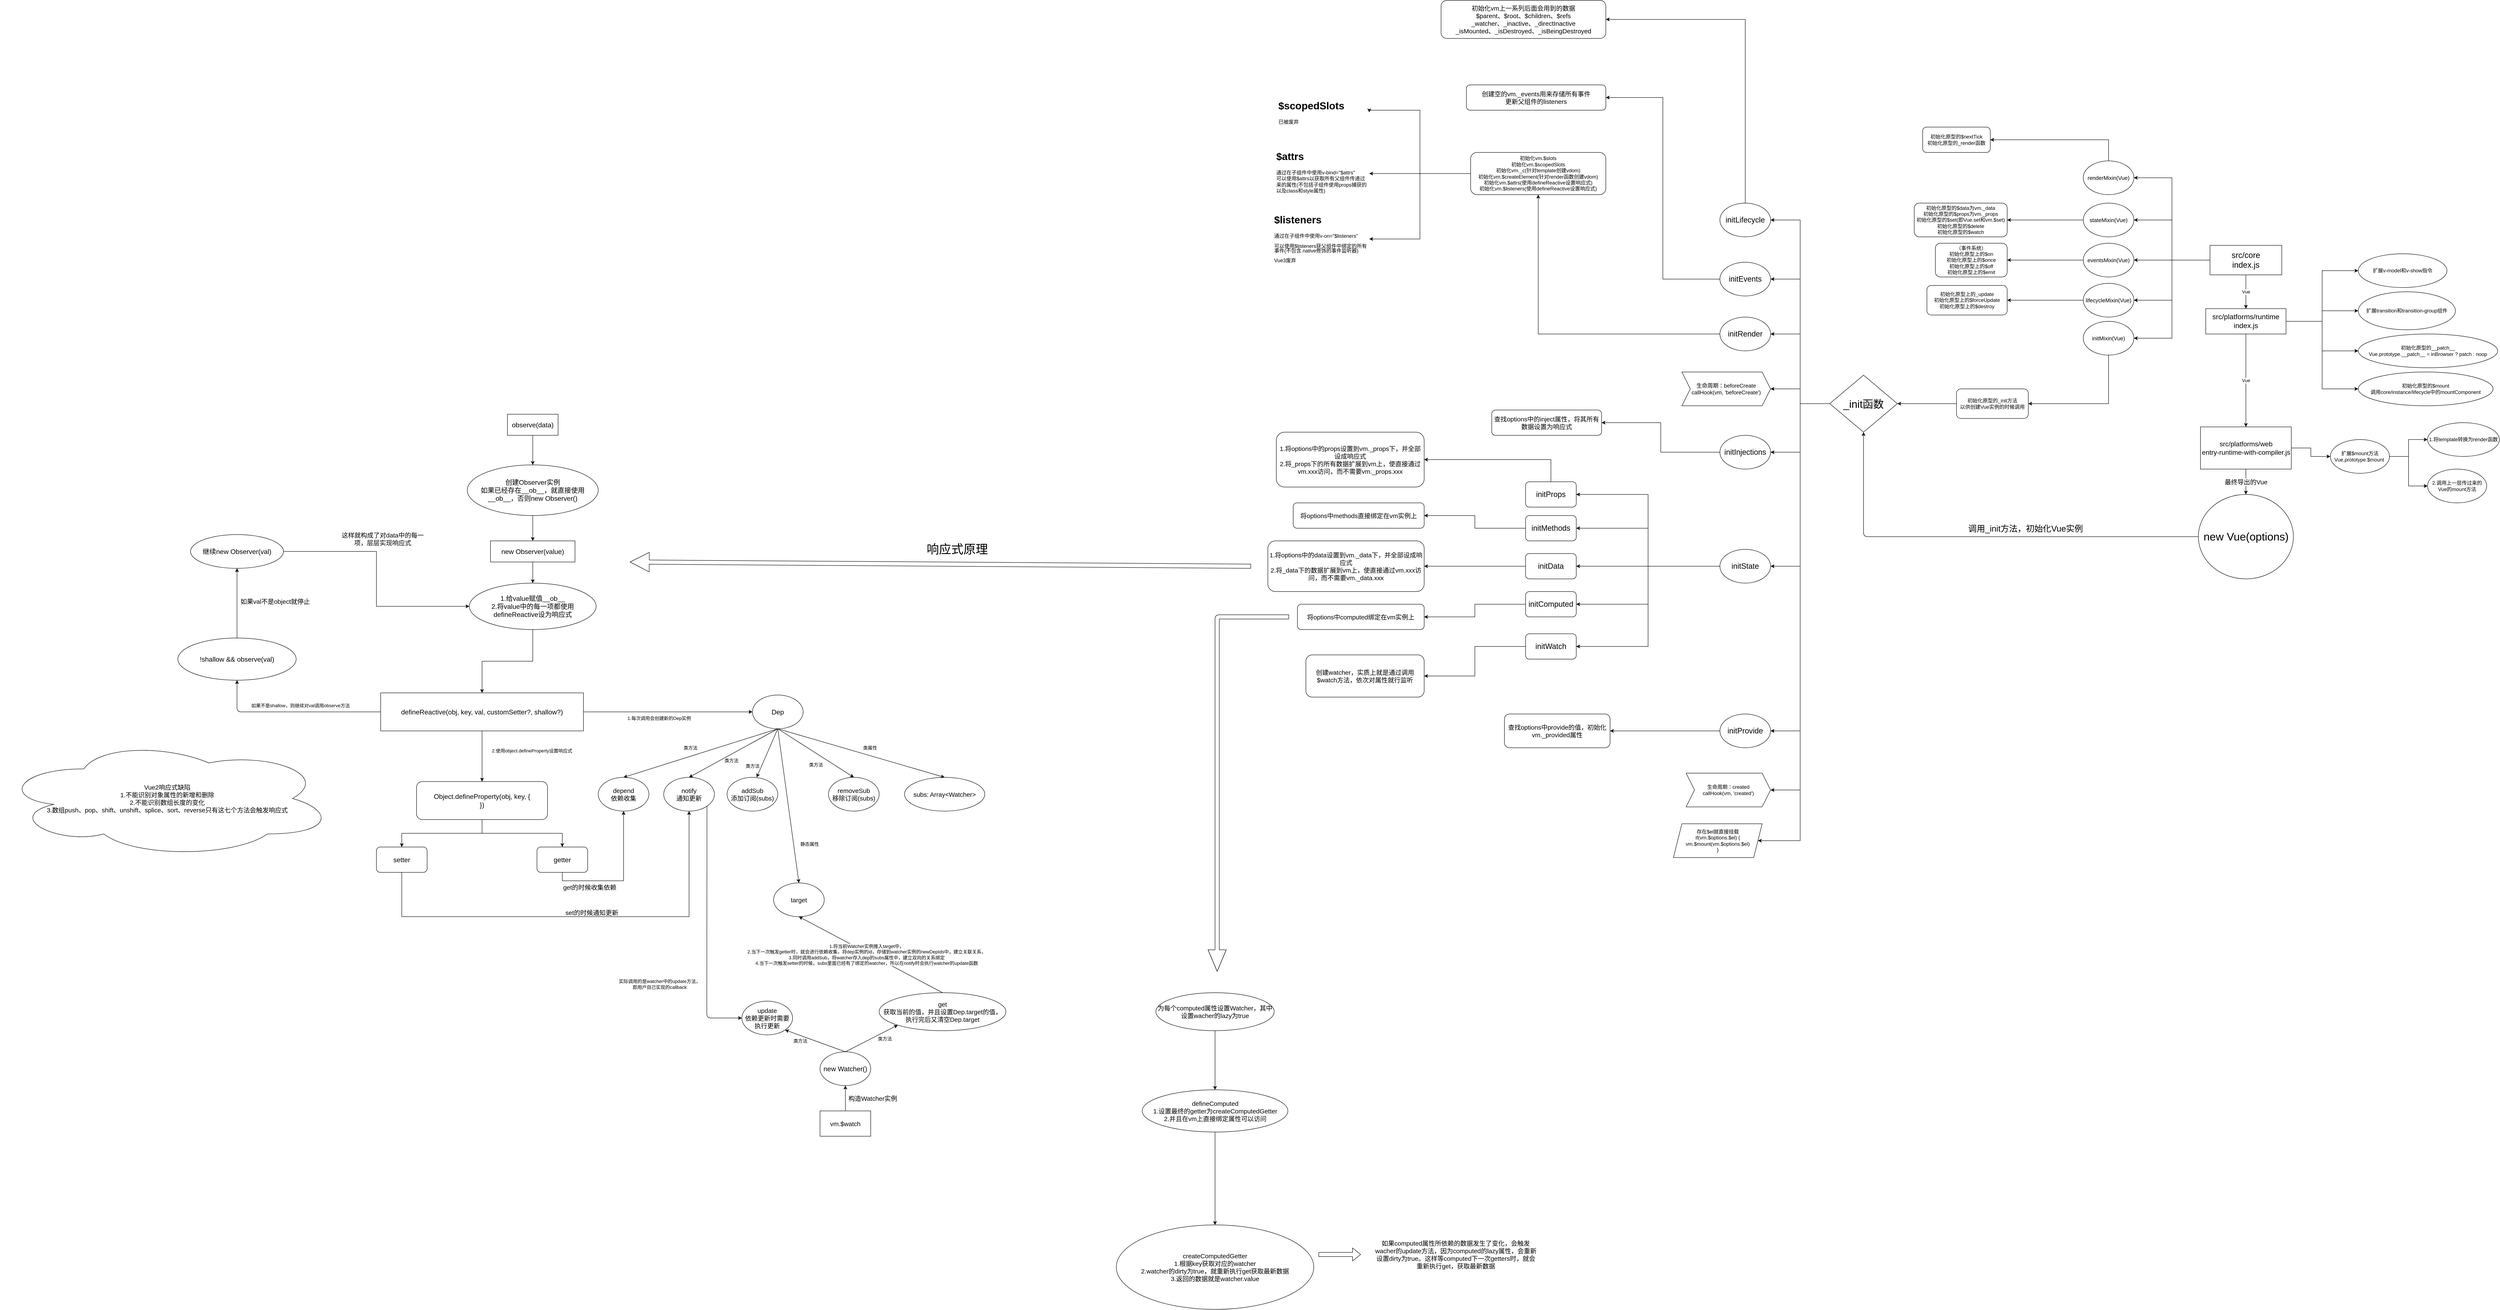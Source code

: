 <mxfile version="14.9.4" type="device"><diagram id="5On-aa5ZjiNjtUf3kuR3" name="Page-1"><mxGraphModel dx="10693" dy="3910" grid="1" gridSize="10" guides="1" tooltips="1" connect="1" arrows="1" fold="1" page="0" pageScale="1" pageWidth="827" pageHeight="1169" math="0" shadow="0"><root><mxCell id="0"/><mxCell id="1" parent="0"/><mxCell id="AmMKCMMYoLfGDfQnoMWv-1" value="&lt;font style=&quot;font-size: 26px&quot;&gt;new Vue(options)&lt;/font&gt;" style="ellipse;whiteSpace=wrap;html=1;" parent="1" vertex="1"><mxGeometry x="152.5" y="670" width="225" height="200" as="geometry"/></mxCell><mxCell id="AmMKCMMYoLfGDfQnoMWv-10" style="edgeStyle=orthogonalEdgeStyle;rounded=0;orthogonalLoop=1;jettySize=auto;html=1;exitX=1;exitY=0.5;exitDx=0;exitDy=0;entryX=0;entryY=0.5;entryDx=0;entryDy=0;" parent="1" source="AmMKCMMYoLfGDfQnoMWv-3" target="AmMKCMMYoLfGDfQnoMWv-15" edge="1"><mxGeometry relative="1" as="geometry"><mxPoint x="475" y="580" as="targetPoint"/></mxGeometry></mxCell><mxCell id="AmMKCMMYoLfGDfQnoMWv-3" value="src/platforms/web&lt;br style=&quot;font-size: 16px;&quot;&gt;entry-runtime-with-compiler.js" style="rounded=0;whiteSpace=wrap;html=1;fontSize=16;" parent="1" vertex="1"><mxGeometry x="157.5" y="510" width="215" height="100" as="geometry"/></mxCell><mxCell id="AmMKCMMYoLfGDfQnoMWv-29" style="edgeStyle=orthogonalEdgeStyle;rounded=0;orthogonalLoop=1;jettySize=auto;html=1;exitX=1;exitY=0.5;exitDx=0;exitDy=0;entryX=0;entryY=0.5;entryDx=0;entryDy=0;" parent="1" source="AmMKCMMYoLfGDfQnoMWv-4" target="AmMKCMMYoLfGDfQnoMWv-20" edge="1"><mxGeometry relative="1" as="geometry"/></mxCell><mxCell id="AmMKCMMYoLfGDfQnoMWv-30" style="edgeStyle=orthogonalEdgeStyle;rounded=0;orthogonalLoop=1;jettySize=auto;html=1;exitX=1;exitY=0.5;exitDx=0;exitDy=0;entryX=0;entryY=0.5;entryDx=0;entryDy=0;" parent="1" source="AmMKCMMYoLfGDfQnoMWv-4" target="AmMKCMMYoLfGDfQnoMWv-21" edge="1"><mxGeometry relative="1" as="geometry"/></mxCell><mxCell id="AmMKCMMYoLfGDfQnoMWv-34" style="edgeStyle=orthogonalEdgeStyle;rounded=0;orthogonalLoop=1;jettySize=auto;html=1;exitX=1;exitY=0.5;exitDx=0;exitDy=0;entryX=0;entryY=0.5;entryDx=0;entryDy=0;" parent="1" source="AmMKCMMYoLfGDfQnoMWv-4" target="AmMKCMMYoLfGDfQnoMWv-33" edge="1"><mxGeometry relative="1" as="geometry"/></mxCell><mxCell id="AmMKCMMYoLfGDfQnoMWv-35" style="edgeStyle=orthogonalEdgeStyle;rounded=0;orthogonalLoop=1;jettySize=auto;html=1;exitX=1;exitY=0.5;exitDx=0;exitDy=0;entryX=0;entryY=0.5;entryDx=0;entryDy=0;" parent="1" source="AmMKCMMYoLfGDfQnoMWv-4" target="AmMKCMMYoLfGDfQnoMWv-31" edge="1"><mxGeometry relative="1" as="geometry"/></mxCell><mxCell id="AmMKCMMYoLfGDfQnoMWv-4" value="src/platforms/runtime&lt;br style=&quot;font-size: 17px;&quot;&gt;index.js" style="rounded=0;whiteSpace=wrap;html=1;fontSize=17;" parent="1" vertex="1"><mxGeometry x="170" y="230" width="190" height="60" as="geometry"/></mxCell><mxCell id="AmMKCMMYoLfGDfQnoMWv-41" style="edgeStyle=orthogonalEdgeStyle;rounded=0;orthogonalLoop=1;jettySize=auto;html=1;exitX=0;exitY=0.5;exitDx=0;exitDy=0;entryX=1;entryY=0.5;entryDx=0;entryDy=0;" parent="1" source="AmMKCMMYoLfGDfQnoMWv-5" target="AmMKCMMYoLfGDfQnoMWv-36" edge="1"><mxGeometry relative="1" as="geometry"/></mxCell><mxCell id="AmMKCMMYoLfGDfQnoMWv-42" style="edgeStyle=orthogonalEdgeStyle;rounded=0;orthogonalLoop=1;jettySize=auto;html=1;exitX=0;exitY=0.5;exitDx=0;exitDy=0;entryX=1;entryY=0.5;entryDx=0;entryDy=0;" parent="1" source="AmMKCMMYoLfGDfQnoMWv-5" target="AmMKCMMYoLfGDfQnoMWv-37" edge="1"><mxGeometry relative="1" as="geometry"/></mxCell><mxCell id="AmMKCMMYoLfGDfQnoMWv-43" style="edgeStyle=orthogonalEdgeStyle;rounded=0;orthogonalLoop=1;jettySize=auto;html=1;exitX=0;exitY=0.5;exitDx=0;exitDy=0;entryX=1;entryY=0.5;entryDx=0;entryDy=0;" parent="1" source="AmMKCMMYoLfGDfQnoMWv-5" target="AmMKCMMYoLfGDfQnoMWv-38" edge="1"><mxGeometry relative="1" as="geometry"/></mxCell><mxCell id="AmMKCMMYoLfGDfQnoMWv-44" style="edgeStyle=orthogonalEdgeStyle;rounded=0;orthogonalLoop=1;jettySize=auto;html=1;exitX=0;exitY=0.5;exitDx=0;exitDy=0;entryX=1;entryY=0.5;entryDx=0;entryDy=0;" parent="1" source="AmMKCMMYoLfGDfQnoMWv-5" target="AmMKCMMYoLfGDfQnoMWv-39" edge="1"><mxGeometry relative="1" as="geometry"/></mxCell><mxCell id="AmMKCMMYoLfGDfQnoMWv-45" style="edgeStyle=orthogonalEdgeStyle;rounded=0;orthogonalLoop=1;jettySize=auto;html=1;exitX=0;exitY=0.5;exitDx=0;exitDy=0;entryX=1;entryY=0.5;entryDx=0;entryDy=0;" parent="1" source="AmMKCMMYoLfGDfQnoMWv-5" target="AmMKCMMYoLfGDfQnoMWv-40" edge="1"><mxGeometry relative="1" as="geometry"/></mxCell><mxCell id="AmMKCMMYoLfGDfQnoMWv-5" value="src/core&lt;br style=&quot;font-size: 19px;&quot;&gt;index.js" style="rounded=0;whiteSpace=wrap;html=1;fontSize=19;" parent="1" vertex="1"><mxGeometry x="180" y="80" width="170" height="70" as="geometry"/></mxCell><mxCell id="AmMKCMMYoLfGDfQnoMWv-17" style="edgeStyle=orthogonalEdgeStyle;rounded=0;orthogonalLoop=1;jettySize=auto;html=1;exitX=1;exitY=0.5;exitDx=0;exitDy=0;" parent="1" source="AmMKCMMYoLfGDfQnoMWv-15" target="AmMKCMMYoLfGDfQnoMWv-16" edge="1"><mxGeometry relative="1" as="geometry"/></mxCell><mxCell id="AmMKCMMYoLfGDfQnoMWv-19" style="edgeStyle=orthogonalEdgeStyle;rounded=0;orthogonalLoop=1;jettySize=auto;html=1;exitX=1;exitY=0.5;exitDx=0;exitDy=0;entryX=0;entryY=0.5;entryDx=0;entryDy=0;" parent="1" source="AmMKCMMYoLfGDfQnoMWv-15" target="AmMKCMMYoLfGDfQnoMWv-18" edge="1"><mxGeometry relative="1" as="geometry"/></mxCell><mxCell id="AmMKCMMYoLfGDfQnoMWv-15" value="&lt;span&gt;扩展$mount方法&lt;br&gt;Vue.prototype.$mount&amp;nbsp;&lt;br&gt;&lt;/span&gt;" style="ellipse;whiteSpace=wrap;html=1;" parent="1" vertex="1"><mxGeometry x="465" y="540" width="140" height="80" as="geometry"/></mxCell><mxCell id="AmMKCMMYoLfGDfQnoMWv-16" value="1.将template转换为render函数" style="ellipse;whiteSpace=wrap;html=1;" parent="1" vertex="1"><mxGeometry x="695" y="500" width="170" height="80" as="geometry"/></mxCell><mxCell id="AmMKCMMYoLfGDfQnoMWv-18" value="2.调用上一层传过来的Vue的mount方法" style="ellipse;whiteSpace=wrap;html=1;" parent="1" vertex="1"><mxGeometry x="695" y="610" width="140" height="80" as="geometry"/></mxCell><mxCell id="AmMKCMMYoLfGDfQnoMWv-20" value="初始化原型的__patch__&lt;br&gt;Vue.prototype.__patch__ = inBrowser ? patch : noop" style="ellipse;whiteSpace=wrap;html=1;" parent="1" vertex="1"><mxGeometry x="531" y="290" width="330" height="80" as="geometry"/></mxCell><mxCell id="AmMKCMMYoLfGDfQnoMWv-21" value="初始化原型的$mount&lt;br&gt;调用core/instance/lifecycle中的mountComponent" style="ellipse;whiteSpace=wrap;html=1;" parent="1" vertex="1"><mxGeometry x="531" y="380" width="319" height="80" as="geometry"/></mxCell><mxCell id="AmMKCMMYoLfGDfQnoMWv-22" value="" style="endArrow=classic;html=1;exitX=0.5;exitY=1;exitDx=0;exitDy=0;" parent="1" source="AmMKCMMYoLfGDfQnoMWv-5" target="AmMKCMMYoLfGDfQnoMWv-4" edge="1"><mxGeometry relative="1" as="geometry"><mxPoint x="380" y="170" as="sourcePoint"/><mxPoint x="530" y="480" as="targetPoint"/></mxGeometry></mxCell><mxCell id="AmMKCMMYoLfGDfQnoMWv-23" value="Vue" style="edgeLabel;resizable=0;html=1;align=center;verticalAlign=middle;" parent="AmMKCMMYoLfGDfQnoMWv-22" connectable="0" vertex="1"><mxGeometry relative="1" as="geometry"/></mxCell><mxCell id="AmMKCMMYoLfGDfQnoMWv-25" value="" style="endArrow=classic;html=1;exitX=0.5;exitY=1;exitDx=0;exitDy=0;entryX=0.5;entryY=0;entryDx=0;entryDy=0;" parent="1" source="AmMKCMMYoLfGDfQnoMWv-4" target="AmMKCMMYoLfGDfQnoMWv-3" edge="1"><mxGeometry relative="1" as="geometry"><mxPoint x="430" y="480" as="sourcePoint"/><mxPoint x="530" y="480" as="targetPoint"/></mxGeometry></mxCell><mxCell id="AmMKCMMYoLfGDfQnoMWv-26" value="Vue" style="edgeLabel;resizable=0;html=1;align=center;verticalAlign=middle;" parent="AmMKCMMYoLfGDfQnoMWv-25" connectable="0" vertex="1"><mxGeometry relative="1" as="geometry"/></mxCell><mxCell id="AmMKCMMYoLfGDfQnoMWv-27" value="" style="endArrow=classic;html=1;exitX=0.5;exitY=1;exitDx=0;exitDy=0;entryX=0.5;entryY=0;entryDx=0;entryDy=0;" parent="1" source="AmMKCMMYoLfGDfQnoMWv-3" target="AmMKCMMYoLfGDfQnoMWv-1" edge="1"><mxGeometry relative="1" as="geometry"><mxPoint x="430" y="480" as="sourcePoint"/><mxPoint x="530" y="480" as="targetPoint"/></mxGeometry></mxCell><mxCell id="AmMKCMMYoLfGDfQnoMWv-28" value="最终导出的Vue" style="edgeLabel;resizable=0;html=1;align=center;verticalAlign=middle;fontSize=15;" parent="AmMKCMMYoLfGDfQnoMWv-27" connectable="0" vertex="1"><mxGeometry relative="1" as="geometry"/></mxCell><mxCell id="AmMKCMMYoLfGDfQnoMWv-31" value="扩展transition和transition-group组件" style="ellipse;whiteSpace=wrap;html=1;" parent="1" vertex="1"><mxGeometry x="531" y="190" width="230" height="90" as="geometry"/></mxCell><mxCell id="AmMKCMMYoLfGDfQnoMWv-33" value="扩展v-model和v-show指令" style="ellipse;whiteSpace=wrap;html=1;" parent="1" vertex="1"><mxGeometry x="531" y="100" width="210" height="80" as="geometry"/></mxCell><mxCell id="AmMKCMMYoLfGDfQnoMWv-89" style="edgeStyle=orthogonalEdgeStyle;rounded=0;orthogonalLoop=1;jettySize=auto;html=1;exitX=0.5;exitY=0;exitDx=0;exitDy=0;entryX=1;entryY=0.5;entryDx=0;entryDy=0;" parent="1" source="AmMKCMMYoLfGDfQnoMWv-36" target="AmMKCMMYoLfGDfQnoMWv-88" edge="1"><mxGeometry relative="1" as="geometry"/></mxCell><mxCell id="AmMKCMMYoLfGDfQnoMWv-36" value="renderMixin(Vue)" style="ellipse;whiteSpace=wrap;html=1;fontSize=13;" parent="1" vertex="1"><mxGeometry x="-120" y="-120" width="120" height="80" as="geometry"/></mxCell><mxCell id="AmMKCMMYoLfGDfQnoMWv-91" style="edgeStyle=orthogonalEdgeStyle;rounded=0;orthogonalLoop=1;jettySize=auto;html=1;exitX=0;exitY=0.5;exitDx=0;exitDy=0;entryX=1;entryY=0.5;entryDx=0;entryDy=0;" parent="1" source="AmMKCMMYoLfGDfQnoMWv-37" target="AmMKCMMYoLfGDfQnoMWv-90" edge="1"><mxGeometry relative="1" as="geometry"/></mxCell><mxCell id="AmMKCMMYoLfGDfQnoMWv-37" value="stateMixin(Vue)" style="ellipse;whiteSpace=wrap;html=1;fontSize=13;" parent="1" vertex="1"><mxGeometry x="-120" y="-20" width="120" height="80" as="geometry"/></mxCell><mxCell id="AmMKCMMYoLfGDfQnoMWv-93" style="edgeStyle=orthogonalEdgeStyle;rounded=0;orthogonalLoop=1;jettySize=auto;html=1;exitX=0;exitY=0.5;exitDx=0;exitDy=0;entryX=1;entryY=0.5;entryDx=0;entryDy=0;" parent="1" source="AmMKCMMYoLfGDfQnoMWv-38" target="AmMKCMMYoLfGDfQnoMWv-92" edge="1"><mxGeometry relative="1" as="geometry"/></mxCell><mxCell id="AmMKCMMYoLfGDfQnoMWv-38" value="eventsMixin(Vue)" style="ellipse;whiteSpace=wrap;html=1;fontSize=13;" parent="1" vertex="1"><mxGeometry x="-120" y="75" width="120" height="80" as="geometry"/></mxCell><mxCell id="AmMKCMMYoLfGDfQnoMWv-95" style="edgeStyle=orthogonalEdgeStyle;rounded=0;orthogonalLoop=1;jettySize=auto;html=1;exitX=0;exitY=0.5;exitDx=0;exitDy=0;fontSize=15;" parent="1" source="AmMKCMMYoLfGDfQnoMWv-39" target="AmMKCMMYoLfGDfQnoMWv-94" edge="1"><mxGeometry relative="1" as="geometry"/></mxCell><mxCell id="AmMKCMMYoLfGDfQnoMWv-39" value="lifecycleMixin(Vue)" style="ellipse;whiteSpace=wrap;html=1;fontSize=13;" parent="1" vertex="1"><mxGeometry x="-120" y="170" width="120" height="80" as="geometry"/></mxCell><mxCell id="AmMKCMMYoLfGDfQnoMWv-52" style="edgeStyle=orthogonalEdgeStyle;rounded=0;orthogonalLoop=1;jettySize=auto;html=1;exitX=0.5;exitY=1;exitDx=0;exitDy=0;entryX=1;entryY=0.5;entryDx=0;entryDy=0;" parent="1" source="AmMKCMMYoLfGDfQnoMWv-40" target="AmMKCMMYoLfGDfQnoMWv-49" edge="1"><mxGeometry relative="1" as="geometry"/></mxCell><mxCell id="AmMKCMMYoLfGDfQnoMWv-40" value="initMixin(Vue)" style="ellipse;whiteSpace=wrap;html=1;fontSize=13;" parent="1" vertex="1"><mxGeometry x="-120" y="260" width="120" height="80" as="geometry"/></mxCell><mxCell id="AmMKCMMYoLfGDfQnoMWv-76" style="edgeStyle=orthogonalEdgeStyle;rounded=0;orthogonalLoop=1;jettySize=auto;html=1;exitX=0;exitY=0.5;exitDx=0;exitDy=0;" parent="1" source="AmMKCMMYoLfGDfQnoMWv-49" target="AmMKCMMYoLfGDfQnoMWv-75" edge="1"><mxGeometry relative="1" as="geometry"><mxPoint x="-540" y="455" as="sourcePoint"/></mxGeometry></mxCell><mxCell id="AmMKCMMYoLfGDfQnoMWv-49" value="初始化原型的_init方法&lt;br&gt;以供创建Vue实例的时候调用" style="rounded=1;whiteSpace=wrap;html=1;" parent="1" vertex="1"><mxGeometry x="-420" y="420" width="170" height="70" as="geometry"/></mxCell><mxCell id="AmMKCMMYoLfGDfQnoMWv-50" value="" style="endArrow=classic;html=1;exitX=0;exitY=0.5;exitDx=0;exitDy=0;entryX=0.5;entryY=1;entryDx=0;entryDy=0;" parent="1" source="AmMKCMMYoLfGDfQnoMWv-1" target="AmMKCMMYoLfGDfQnoMWv-75" edge="1"><mxGeometry relative="1" as="geometry"><mxPoint x="60" y="480" as="sourcePoint"/><mxPoint x="160" y="480" as="targetPoint"/><Array as="points"><mxPoint x="-640" y="770"/></Array></mxGeometry></mxCell><mxCell id="AmMKCMMYoLfGDfQnoMWv-51" value="调用_init方法，初始化Vue实例" style="edgeLabel;resizable=0;html=1;align=center;verticalAlign=middle;fontSize=20;" parent="AmMKCMMYoLfGDfQnoMWv-50" connectable="0" vertex="1"><mxGeometry relative="1" as="geometry"><mxPoint x="110" y="-20" as="offset"/></mxGeometry></mxCell><mxCell id="AmMKCMMYoLfGDfQnoMWv-61" style="edgeStyle=orthogonalEdgeStyle;rounded=0;orthogonalLoop=1;jettySize=auto;html=1;exitX=0;exitY=0.5;exitDx=0;exitDy=0;entryX=1;entryY=0.5;entryDx=0;entryDy=0;" parent="1" source="AmMKCMMYoLfGDfQnoMWv-53" target="AmMKCMMYoLfGDfQnoMWv-60" edge="1"><mxGeometry relative="1" as="geometry"><Array as="points"><mxPoint x="-1690" y="-90"/><mxPoint x="-1690" y="-240"/><mxPoint x="-1810" y="-240"/></Array></mxGeometry></mxCell><mxCell id="AmMKCMMYoLfGDfQnoMWv-62" style="edgeStyle=orthogonalEdgeStyle;rounded=0;orthogonalLoop=1;jettySize=auto;html=1;exitX=0;exitY=0.5;exitDx=0;exitDy=0;entryX=1;entryY=0.5;entryDx=0;entryDy=0;" parent="1" source="AmMKCMMYoLfGDfQnoMWv-53" target="AmMKCMMYoLfGDfQnoMWv-58" edge="1"><mxGeometry relative="1" as="geometry"/></mxCell><mxCell id="AmMKCMMYoLfGDfQnoMWv-63" style="edgeStyle=orthogonalEdgeStyle;rounded=0;orthogonalLoop=1;jettySize=auto;html=1;exitX=0;exitY=0.5;exitDx=0;exitDy=0;entryX=1;entryY=0.5;entryDx=0;entryDy=0;" parent="1" source="AmMKCMMYoLfGDfQnoMWv-53" target="AmMKCMMYoLfGDfQnoMWv-59" edge="1"><mxGeometry relative="1" as="geometry"/></mxCell><mxCell id="AmMKCMMYoLfGDfQnoMWv-53" value="初始化vm.$slots&lt;br&gt;初始化vm.$scopedSlots&lt;br&gt;初始化vm._c(针对template创建vdom)&lt;br&gt;初始化vm.$createElement(针对render函数创建vdom)&lt;br&gt;初始化vm.$attrs(使用defineReactive设置响应式)&lt;br&gt;初始化vm.$listeners(使用defineReactive设置响应式)" style="rounded=1;whiteSpace=wrap;html=1;" parent="1" vertex="1"><mxGeometry x="-1570" y="-140" width="320" height="100" as="geometry"/></mxCell><mxCell id="AmMKCMMYoLfGDfQnoMWv-58" value="&lt;h1&gt;$attrs&lt;/h1&gt;&lt;div&gt;通过在子组件中使用v-bind=&quot;$attrs&quot;&lt;/div&gt;&lt;div&gt;可以使用$attrs以获取所有父组件传递过来的属性(不包括子组件使用props捕获的以及class和style属性)&lt;/div&gt;" style="text;html=1;strokeColor=none;fillColor=none;spacing=5;spacingTop=-20;whiteSpace=wrap;overflow=hidden;rounded=0;" parent="1" vertex="1"><mxGeometry x="-2035" y="-150" width="225" height="120" as="geometry"/></mxCell><mxCell id="AmMKCMMYoLfGDfQnoMWv-59" value="&lt;h1&gt;$listeners&lt;/h1&gt;&lt;p&gt;通过在子组件中使用v-on=&quot;$listeners&quot;&lt;/p&gt;&lt;p style=&quot;line-height: 90%&quot;&gt;可以使用$listeners获父组件中绑定的所有事件(不包含.native修饰的事件监听器)&lt;/p&gt;&lt;p style=&quot;line-height: 90%&quot;&gt;Vue3废弃&lt;/p&gt;" style="text;html=1;strokeColor=none;fillColor=none;spacing=5;spacingTop=-20;whiteSpace=wrap;overflow=hidden;rounded=0;" parent="1" vertex="1"><mxGeometry x="-2040" width="230" height="130" as="geometry"/></mxCell><mxCell id="AmMKCMMYoLfGDfQnoMWv-60" value="&lt;h1&gt;$scopedSlots&lt;/h1&gt;&lt;p&gt;已被废弃&lt;/p&gt;" style="text;html=1;strokeColor=none;fillColor=none;spacing=5;spacingTop=-20;whiteSpace=wrap;overflow=hidden;rounded=0;" parent="1" vertex="1"><mxGeometry x="-2030" y="-270" width="220" height="70" as="geometry"/></mxCell><mxCell id="AmMKCMMYoLfGDfQnoMWv-99" style="edgeStyle=orthogonalEdgeStyle;rounded=0;orthogonalLoop=1;jettySize=auto;html=1;exitX=0.5;exitY=0;exitDx=0;exitDy=0;entryX=1;entryY=0.5;entryDx=0;entryDy=0;fontSize=15;" parent="1" source="AmMKCMMYoLfGDfQnoMWv-65" target="AmMKCMMYoLfGDfQnoMWv-96" edge="1"><mxGeometry relative="1" as="geometry"/></mxCell><mxCell id="AmMKCMMYoLfGDfQnoMWv-65" value="initLifecycle" style="ellipse;whiteSpace=wrap;html=1;fontSize=18;" parent="1" vertex="1"><mxGeometry x="-980" y="-20" width="120" height="80" as="geometry"/></mxCell><mxCell id="AmMKCMMYoLfGDfQnoMWv-98" style="edgeStyle=orthogonalEdgeStyle;rounded=0;orthogonalLoop=1;jettySize=auto;html=1;exitX=0;exitY=0.5;exitDx=0;exitDy=0;entryX=1;entryY=0.5;entryDx=0;entryDy=0;fontSize=15;" parent="1" source="AmMKCMMYoLfGDfQnoMWv-66" target="AmMKCMMYoLfGDfQnoMWv-97" edge="1"><mxGeometry relative="1" as="geometry"/></mxCell><mxCell id="AmMKCMMYoLfGDfQnoMWv-66" value="initEvents" style="ellipse;whiteSpace=wrap;html=1;fontSize=18;" parent="1" vertex="1"><mxGeometry x="-980" y="120" width="120" height="80" as="geometry"/></mxCell><mxCell id="AmMKCMMYoLfGDfQnoMWv-87" style="edgeStyle=orthogonalEdgeStyle;rounded=0;orthogonalLoop=1;jettySize=auto;html=1;exitX=0;exitY=0.5;exitDx=0;exitDy=0;" parent="1" source="AmMKCMMYoLfGDfQnoMWv-67" target="AmMKCMMYoLfGDfQnoMWv-53" edge="1"><mxGeometry relative="1" as="geometry"/></mxCell><mxCell id="AmMKCMMYoLfGDfQnoMWv-67" value="initRender" style="ellipse;whiteSpace=wrap;html=1;fontSize=18;" parent="1" vertex="1"><mxGeometry x="-980" y="250" width="120" height="80" as="geometry"/></mxCell><mxCell id="AmMKCMMYoLfGDfQnoMWv-101" style="edgeStyle=orthogonalEdgeStyle;rounded=0;orthogonalLoop=1;jettySize=auto;html=1;exitX=0;exitY=0.5;exitDx=0;exitDy=0;fontSize=15;" parent="1" source="AmMKCMMYoLfGDfQnoMWv-68" target="AmMKCMMYoLfGDfQnoMWv-100" edge="1"><mxGeometry relative="1" as="geometry"><Array as="points"><mxPoint x="-1120" y="570"/><mxPoint x="-1120" y="500"/></Array></mxGeometry></mxCell><mxCell id="AmMKCMMYoLfGDfQnoMWv-68" value="initInjections" style="ellipse;whiteSpace=wrap;html=1;fontSize=18;" parent="1" vertex="1"><mxGeometry x="-980" y="530" width="120" height="80" as="geometry"/></mxCell><mxCell id="AmMKCMMYoLfGDfQnoMWv-103" style="edgeStyle=orthogonalEdgeStyle;rounded=0;orthogonalLoop=1;jettySize=auto;html=1;exitX=0;exitY=0.5;exitDx=0;exitDy=0;fontSize=15;entryX=1;entryY=0.5;entryDx=0;entryDy=0;" parent="1" source="AmMKCMMYoLfGDfQnoMWv-69" target="AmMKCMMYoLfGDfQnoMWv-102" edge="1"><mxGeometry relative="1" as="geometry"><Array as="points"><mxPoint x="-1110" y="1230"/><mxPoint x="-1110" y="1230"/></Array></mxGeometry></mxCell><mxCell id="AmMKCMMYoLfGDfQnoMWv-69" value="initProvide" style="ellipse;whiteSpace=wrap;html=1;fontSize=18;" parent="1" vertex="1"><mxGeometry x="-980" y="1190" width="120" height="80" as="geometry"/></mxCell><mxCell id="AmMKCMMYoLfGDfQnoMWv-112" style="edgeStyle=orthogonalEdgeStyle;rounded=0;orthogonalLoop=1;jettySize=auto;html=1;exitX=0;exitY=0.5;exitDx=0;exitDy=0;entryX=1;entryY=0.5;entryDx=0;entryDy=0;fontSize=15;" parent="1" source="AmMKCMMYoLfGDfQnoMWv-70" target="AmMKCMMYoLfGDfQnoMWv-105" edge="1"><mxGeometry relative="1" as="geometry"/></mxCell><mxCell id="AmMKCMMYoLfGDfQnoMWv-113" style="edgeStyle=orthogonalEdgeStyle;rounded=0;orthogonalLoop=1;jettySize=auto;html=1;exitX=0;exitY=0.5;exitDx=0;exitDy=0;entryX=1;entryY=0.5;entryDx=0;entryDy=0;fontSize=15;" parent="1" source="AmMKCMMYoLfGDfQnoMWv-70" target="AmMKCMMYoLfGDfQnoMWv-109" edge="1"><mxGeometry relative="1" as="geometry"/></mxCell><mxCell id="AmMKCMMYoLfGDfQnoMWv-114" style="edgeStyle=orthogonalEdgeStyle;rounded=0;orthogonalLoop=1;jettySize=auto;html=1;exitX=0;exitY=0.5;exitDx=0;exitDy=0;entryX=1;entryY=0.5;entryDx=0;entryDy=0;fontSize=15;" parent="1" source="AmMKCMMYoLfGDfQnoMWv-70" target="AmMKCMMYoLfGDfQnoMWv-108" edge="1"><mxGeometry relative="1" as="geometry"/></mxCell><mxCell id="AmMKCMMYoLfGDfQnoMWv-115" style="edgeStyle=orthogonalEdgeStyle;rounded=0;orthogonalLoop=1;jettySize=auto;html=1;exitX=0;exitY=0.5;exitDx=0;exitDy=0;entryX=1;entryY=0.5;entryDx=0;entryDy=0;fontSize=15;" parent="1" source="AmMKCMMYoLfGDfQnoMWv-70" target="AmMKCMMYoLfGDfQnoMWv-107" edge="1"><mxGeometry relative="1" as="geometry"/></mxCell><mxCell id="AmMKCMMYoLfGDfQnoMWv-116" style="edgeStyle=orthogonalEdgeStyle;rounded=0;orthogonalLoop=1;jettySize=auto;html=1;exitX=0;exitY=0.5;exitDx=0;exitDy=0;entryX=1;entryY=0.5;entryDx=0;entryDy=0;fontSize=15;" parent="1" source="AmMKCMMYoLfGDfQnoMWv-70" target="AmMKCMMYoLfGDfQnoMWv-106" edge="1"><mxGeometry relative="1" as="geometry"/></mxCell><mxCell id="AmMKCMMYoLfGDfQnoMWv-70" value="initState" style="ellipse;whiteSpace=wrap;html=1;fontSize=18;" parent="1" vertex="1"><mxGeometry x="-980" y="800" width="120" height="80" as="geometry"/></mxCell><mxCell id="AmMKCMMYoLfGDfQnoMWv-73" value="生命周期：beforeCreate&lt;br style=&quot;font-size: 13px;&quot;&gt;callHook(vm, 'beforeCreate')" style="shape=step;perimeter=stepPerimeter;whiteSpace=wrap;html=1;fixedSize=1;fontSize=13;" parent="1" vertex="1"><mxGeometry x="-1070" y="380" width="210" height="80" as="geometry"/></mxCell><mxCell id="AmMKCMMYoLfGDfQnoMWv-74" value="生命周期：created&lt;br&gt;callHook(vm, 'created')" style="shape=step;perimeter=stepPerimeter;whiteSpace=wrap;html=1;fixedSize=1;" parent="1" vertex="1"><mxGeometry x="-1060" y="1330" width="200" height="80" as="geometry"/></mxCell><mxCell id="AmMKCMMYoLfGDfQnoMWv-77" style="edgeStyle=orthogonalEdgeStyle;rounded=0;orthogonalLoop=1;jettySize=auto;html=1;exitX=0;exitY=0.5;exitDx=0;exitDy=0;entryX=1;entryY=0.5;entryDx=0;entryDy=0;" parent="1" source="AmMKCMMYoLfGDfQnoMWv-75" target="AmMKCMMYoLfGDfQnoMWv-65" edge="1"><mxGeometry relative="1" as="geometry"/></mxCell><mxCell id="AmMKCMMYoLfGDfQnoMWv-78" style="edgeStyle=orthogonalEdgeStyle;rounded=0;orthogonalLoop=1;jettySize=auto;html=1;exitX=0;exitY=0.5;exitDx=0;exitDy=0;entryX=1;entryY=0.5;entryDx=0;entryDy=0;" parent="1" source="AmMKCMMYoLfGDfQnoMWv-75" target="AmMKCMMYoLfGDfQnoMWv-66" edge="1"><mxGeometry relative="1" as="geometry"/></mxCell><mxCell id="AmMKCMMYoLfGDfQnoMWv-79" style="edgeStyle=orthogonalEdgeStyle;rounded=0;orthogonalLoop=1;jettySize=auto;html=1;exitX=0;exitY=0.5;exitDx=0;exitDy=0;entryX=1;entryY=0.5;entryDx=0;entryDy=0;" parent="1" source="AmMKCMMYoLfGDfQnoMWv-75" target="AmMKCMMYoLfGDfQnoMWv-67" edge="1"><mxGeometry relative="1" as="geometry"/></mxCell><mxCell id="AmMKCMMYoLfGDfQnoMWv-80" style="edgeStyle=orthogonalEdgeStyle;rounded=0;orthogonalLoop=1;jettySize=auto;html=1;exitX=0;exitY=0.5;exitDx=0;exitDy=0;entryX=1;entryY=0.5;entryDx=0;entryDy=0;" parent="1" source="AmMKCMMYoLfGDfQnoMWv-75" target="AmMKCMMYoLfGDfQnoMWv-73" edge="1"><mxGeometry relative="1" as="geometry"/></mxCell><mxCell id="AmMKCMMYoLfGDfQnoMWv-81" style="edgeStyle=orthogonalEdgeStyle;rounded=0;orthogonalLoop=1;jettySize=auto;html=1;exitX=0;exitY=0.5;exitDx=0;exitDy=0;entryX=1;entryY=0.5;entryDx=0;entryDy=0;" parent="1" source="AmMKCMMYoLfGDfQnoMWv-75" target="AmMKCMMYoLfGDfQnoMWv-68" edge="1"><mxGeometry relative="1" as="geometry"/></mxCell><mxCell id="AmMKCMMYoLfGDfQnoMWv-82" style="edgeStyle=orthogonalEdgeStyle;rounded=0;orthogonalLoop=1;jettySize=auto;html=1;exitX=0;exitY=0.5;exitDx=0;exitDy=0;entryX=1;entryY=0.5;entryDx=0;entryDy=0;" parent="1" source="AmMKCMMYoLfGDfQnoMWv-75" target="AmMKCMMYoLfGDfQnoMWv-70" edge="1"><mxGeometry relative="1" as="geometry"/></mxCell><mxCell id="AmMKCMMYoLfGDfQnoMWv-83" style="edgeStyle=orthogonalEdgeStyle;rounded=0;orthogonalLoop=1;jettySize=auto;html=1;exitX=0;exitY=0.5;exitDx=0;exitDy=0;entryX=1;entryY=0.5;entryDx=0;entryDy=0;" parent="1" source="AmMKCMMYoLfGDfQnoMWv-75" target="AmMKCMMYoLfGDfQnoMWv-69" edge="1"><mxGeometry relative="1" as="geometry"/></mxCell><mxCell id="AmMKCMMYoLfGDfQnoMWv-84" style="edgeStyle=orthogonalEdgeStyle;rounded=0;orthogonalLoop=1;jettySize=auto;html=1;exitX=0;exitY=0.5;exitDx=0;exitDy=0;entryX=1;entryY=0.5;entryDx=0;entryDy=0;" parent="1" source="AmMKCMMYoLfGDfQnoMWv-75" target="AmMKCMMYoLfGDfQnoMWv-74" edge="1"><mxGeometry relative="1" as="geometry"/></mxCell><mxCell id="AmMKCMMYoLfGDfQnoMWv-86" style="edgeStyle=orthogonalEdgeStyle;rounded=0;orthogonalLoop=1;jettySize=auto;html=1;exitX=0;exitY=0.5;exitDx=0;exitDy=0;entryX=1;entryY=0.5;entryDx=0;entryDy=0;" parent="1" source="AmMKCMMYoLfGDfQnoMWv-75" target="AmMKCMMYoLfGDfQnoMWv-85" edge="1"><mxGeometry relative="1" as="geometry"><Array as="points"><mxPoint x="-790" y="455"/><mxPoint x="-790" y="1490"/></Array></mxGeometry></mxCell><mxCell id="AmMKCMMYoLfGDfQnoMWv-75" value="&lt;font style=&quot;font-size: 25px&quot;&gt;_init函数&lt;/font&gt;" style="rhombus;whiteSpace=wrap;html=1;" parent="1" vertex="1"><mxGeometry x="-720" y="387.5" width="160" height="135" as="geometry"/></mxCell><mxCell id="AmMKCMMYoLfGDfQnoMWv-85" value="存在$el就直接挂载&lt;br&gt;if(vm.$options.$el) {&lt;br&gt;vm.$mount(vm.$options.$el)&lt;br&gt;}" style="shape=parallelogram;perimeter=parallelogramPerimeter;whiteSpace=wrap;html=1;fixedSize=1;" parent="1" vertex="1"><mxGeometry x="-1090" y="1450" width="210" height="80" as="geometry"/></mxCell><mxCell id="AmMKCMMYoLfGDfQnoMWv-88" value="初始化原型的$nextTick&lt;br&gt;初始化原型的_render函数" style="rounded=1;whiteSpace=wrap;html=1;" parent="1" vertex="1"><mxGeometry x="-500" y="-200" width="160" height="60" as="geometry"/></mxCell><mxCell id="AmMKCMMYoLfGDfQnoMWv-90" value="初始化原型的$data为vm._data&lt;br&gt;初始化原型的$props为vm._props&lt;br&gt;初始化原型的$set(即Vue.set和vm.$set)&lt;br&gt;初始化原型的$delete&lt;br&gt;初始化原型的$watch" style="rounded=1;whiteSpace=wrap;html=1;" parent="1" vertex="1"><mxGeometry x="-520" y="-20" width="220" height="80" as="geometry"/></mxCell><mxCell id="AmMKCMMYoLfGDfQnoMWv-92" value="（事件系统）&lt;br&gt;初始化原型上的$on&lt;br&gt;初始化原型上的$once&lt;br&gt;初始化原型上的$off&lt;br&gt;初始化原型上的$emit" style="rounded=1;whiteSpace=wrap;html=1;" parent="1" vertex="1"><mxGeometry x="-470" y="75" width="170" height="80" as="geometry"/></mxCell><mxCell id="AmMKCMMYoLfGDfQnoMWv-94" value="初始化原型上的_update&lt;br&gt;初始化原型上的$forceUpdate&lt;br&gt;初始化原型上的$destroy" style="rounded=1;whiteSpace=wrap;html=1;" parent="1" vertex="1"><mxGeometry x="-490" y="175" width="190" height="70" as="geometry"/></mxCell><mxCell id="AmMKCMMYoLfGDfQnoMWv-96" value="初始化vm上一系列后面会用到的数据&lt;br&gt;$parent、$root、$children、$refs&lt;br&gt;_watcher、_inactive、_directInactive&lt;br&gt;_isMounted、_isDestroyed、_isBeingDestroyed" style="rounded=1;whiteSpace=wrap;html=1;fontSize=15;" parent="1" vertex="1"><mxGeometry x="-1640" y="-500" width="390" height="90" as="geometry"/></mxCell><mxCell id="AmMKCMMYoLfGDfQnoMWv-97" value="创建空的vm._events用来存储所有事件&lt;br&gt;更新父组件的listeners" style="rounded=1;whiteSpace=wrap;html=1;fontSize=15;" parent="1" vertex="1"><mxGeometry x="-1580" y="-300" width="330" height="60" as="geometry"/></mxCell><mxCell id="AmMKCMMYoLfGDfQnoMWv-100" value="查找options中的inject属性，将其所有数据设置为响应式" style="rounded=1;whiteSpace=wrap;html=1;fontSize=15;" parent="1" vertex="1"><mxGeometry x="-1520" y="470" width="260" height="60" as="geometry"/></mxCell><mxCell id="AmMKCMMYoLfGDfQnoMWv-102" value="查找options中provide的值，初始化vm._provided属性" style="rounded=1;whiteSpace=wrap;html=1;fontSize=15;" parent="1" vertex="1"><mxGeometry x="-1490" y="1190" width="250" height="80" as="geometry"/></mxCell><mxCell id="AmMKCMMYoLfGDfQnoMWv-119" style="edgeStyle=orthogonalEdgeStyle;rounded=0;orthogonalLoop=1;jettySize=auto;html=1;exitX=0.5;exitY=0;exitDx=0;exitDy=0;entryX=1;entryY=0.5;entryDx=0;entryDy=0;fontSize=15;" parent="1" source="AmMKCMMYoLfGDfQnoMWv-105" target="AmMKCMMYoLfGDfQnoMWv-117" edge="1"><mxGeometry relative="1" as="geometry"/></mxCell><mxCell id="AmMKCMMYoLfGDfQnoMWv-105" value="initProps" style="rounded=1;whiteSpace=wrap;html=1;fontSize=18;" parent="1" vertex="1"><mxGeometry x="-1440" y="640" width="120" height="60" as="geometry"/></mxCell><mxCell id="AmMKCMMYoLfGDfQnoMWv-127" style="edgeStyle=orthogonalEdgeStyle;rounded=0;orthogonalLoop=1;jettySize=auto;html=1;exitX=0;exitY=0.5;exitDx=0;exitDy=0;fontSize=15;" parent="1" source="AmMKCMMYoLfGDfQnoMWv-106" target="AmMKCMMYoLfGDfQnoMWv-126" edge="1"><mxGeometry relative="1" as="geometry"/></mxCell><mxCell id="AmMKCMMYoLfGDfQnoMWv-106" value="initWatch" style="rounded=1;whiteSpace=wrap;html=1;fontSize=18;" parent="1" vertex="1"><mxGeometry x="-1440" y="1000" width="120" height="60" as="geometry"/></mxCell><mxCell id="AmMKCMMYoLfGDfQnoMWv-125" style="edgeStyle=orthogonalEdgeStyle;rounded=0;orthogonalLoop=1;jettySize=auto;html=1;exitX=0;exitY=0.5;exitDx=0;exitDy=0;entryX=1;entryY=0.5;entryDx=0;entryDy=0;fontSize=15;" parent="1" source="AmMKCMMYoLfGDfQnoMWv-107" target="AmMKCMMYoLfGDfQnoMWv-124" edge="1"><mxGeometry relative="1" as="geometry"/></mxCell><mxCell id="AmMKCMMYoLfGDfQnoMWv-107" value="initComputed" style="rounded=1;whiteSpace=wrap;html=1;fontSize=18;" parent="1" vertex="1"><mxGeometry x="-1440" y="900" width="120" height="60" as="geometry"/></mxCell><mxCell id="AmMKCMMYoLfGDfQnoMWv-123" style="edgeStyle=orthogonalEdgeStyle;rounded=0;orthogonalLoop=1;jettySize=auto;html=1;exitX=0;exitY=0.5;exitDx=0;exitDy=0;fontSize=15;" parent="1" source="AmMKCMMYoLfGDfQnoMWv-108" target="AmMKCMMYoLfGDfQnoMWv-122" edge="1"><mxGeometry relative="1" as="geometry"/></mxCell><mxCell id="AmMKCMMYoLfGDfQnoMWv-108" value="initData" style="rounded=1;whiteSpace=wrap;html=1;fontSize=18;" parent="1" vertex="1"><mxGeometry x="-1440" y="810" width="120" height="60" as="geometry"/></mxCell><mxCell id="AmMKCMMYoLfGDfQnoMWv-121" style="edgeStyle=orthogonalEdgeStyle;rounded=0;orthogonalLoop=1;jettySize=auto;html=1;exitX=0;exitY=0.5;exitDx=0;exitDy=0;entryX=1;entryY=0.5;entryDx=0;entryDy=0;fontSize=15;" parent="1" source="AmMKCMMYoLfGDfQnoMWv-109" target="AmMKCMMYoLfGDfQnoMWv-120" edge="1"><mxGeometry relative="1" as="geometry"/></mxCell><mxCell id="AmMKCMMYoLfGDfQnoMWv-109" value="initMethods" style="rounded=1;whiteSpace=wrap;html=1;fontSize=18;" parent="1" vertex="1"><mxGeometry x="-1440" y="720" width="120" height="60" as="geometry"/></mxCell><mxCell id="AmMKCMMYoLfGDfQnoMWv-117" value="1.将options中的props设置到vm._props下，并全部设成响应式&lt;br&gt;2.将_props下的所有数据扩展到vm上，使直接通过vm.xxx访问，而不需要vm._props.xxx" style="rounded=1;whiteSpace=wrap;html=1;fontSize=15;" parent="1" vertex="1"><mxGeometry x="-2030" y="522.5" width="350" height="130" as="geometry"/></mxCell><mxCell id="AmMKCMMYoLfGDfQnoMWv-120" value="将options中methods直接绑定在vm实例上" style="rounded=1;whiteSpace=wrap;html=1;fontSize=15;" parent="1" vertex="1"><mxGeometry x="-1990" y="690" width="310" height="60" as="geometry"/></mxCell><mxCell id="AmMKCMMYoLfGDfQnoMWv-122" value="1.将options中的data设置到vm._data下，并全部设成响应式&lt;br&gt;2.将_data下的数据扩展到vm上，使直接通过vm.xxx访问，而不需要vm._data.xxx" style="rounded=1;whiteSpace=wrap;html=1;fontSize=15;" parent="1" vertex="1"><mxGeometry x="-2050" y="780" width="370" height="120" as="geometry"/></mxCell><mxCell id="AmMKCMMYoLfGDfQnoMWv-124" value="将options中computed绑定在vm实例上" style="rounded=1;whiteSpace=wrap;html=1;fontSize=15;" parent="1" vertex="1"><mxGeometry x="-1980" y="930" width="300" height="60" as="geometry"/></mxCell><mxCell id="AmMKCMMYoLfGDfQnoMWv-126" value="创建watcher，实质上就是通过调用$watch方法，依次对属性就行监听" style="rounded=1;whiteSpace=wrap;html=1;fontSize=15;" parent="1" vertex="1"><mxGeometry x="-1960" y="1050" width="280" height="100" as="geometry"/></mxCell><mxCell id="AmMKCMMYoLfGDfQnoMWv-128" value="Dep" style="ellipse;whiteSpace=wrap;html=1;fontSize=16;" parent="1" vertex="1"><mxGeometry x="-3270" y="1145" width="120" height="80" as="geometry"/></mxCell><mxCell id="AmMKCMMYoLfGDfQnoMWv-129" value="new Watcher()" style="ellipse;whiteSpace=wrap;html=1;fontSize=16;" parent="1" vertex="1"><mxGeometry x="-3110" y="1990" width="120" height="80" as="geometry"/></mxCell><mxCell id="AmMKCMMYoLfGDfQnoMWv-131" value="defineReactive(obj, key, val, customSetter?, shallow?)" style="rounded=0;whiteSpace=wrap;html=1;fontSize=16;" parent="1" vertex="1"><mxGeometry x="-4150" y="1140" width="480" height="90" as="geometry"/></mxCell><mxCell id="AmMKCMMYoLfGDfQnoMWv-132" value="" style="endArrow=classic;html=1;fontSize=16;exitX=1;exitY=0.5;exitDx=0;exitDy=0;entryX=0;entryY=0.5;entryDx=0;entryDy=0;" parent="1" source="AmMKCMMYoLfGDfQnoMWv-131" target="AmMKCMMYoLfGDfQnoMWv-128" edge="1"><mxGeometry relative="1" as="geometry"><mxPoint x="-3680" y="1435" as="sourcePoint"/><mxPoint x="-3580" y="1435" as="targetPoint"/></mxGeometry></mxCell><mxCell id="AmMKCMMYoLfGDfQnoMWv-133" value="1.每次调用会创建新的Dep实例" style="edgeLabel;resizable=0;html=1;align=center;verticalAlign=middle;" parent="AmMKCMMYoLfGDfQnoMWv-132" connectable="0" vertex="1"><mxGeometry relative="1" as="geometry"><mxPoint x="-21" y="15" as="offset"/></mxGeometry></mxCell><mxCell id="AmMKCMMYoLfGDfQnoMWv-139" style="edgeStyle=orthogonalEdgeStyle;rounded=0;orthogonalLoop=1;jettySize=auto;html=1;exitX=0.5;exitY=1;exitDx=0;exitDy=0;entryX=0.5;entryY=0;entryDx=0;entryDy=0;fontSize=16;" parent="1" source="AmMKCMMYoLfGDfQnoMWv-134" target="AmMKCMMYoLfGDfQnoMWv-137" edge="1"><mxGeometry relative="1" as="geometry"/></mxCell><mxCell id="AmMKCMMYoLfGDfQnoMWv-140" style="edgeStyle=orthogonalEdgeStyle;rounded=0;orthogonalLoop=1;jettySize=auto;html=1;exitX=0.5;exitY=1;exitDx=0;exitDy=0;entryX=0.5;entryY=0;entryDx=0;entryDy=0;fontSize=16;" parent="1" source="AmMKCMMYoLfGDfQnoMWv-134" target="AmMKCMMYoLfGDfQnoMWv-138" edge="1"><mxGeometry relative="1" as="geometry"/></mxCell><mxCell id="AmMKCMMYoLfGDfQnoMWv-134" value="Object.defineProperty(obj, key, {&lt;br&gt;})" style="rounded=1;whiteSpace=wrap;html=1;fontSize=16;" parent="1" vertex="1"><mxGeometry x="-4065" y="1350" width="310" height="90" as="geometry"/></mxCell><mxCell id="AmMKCMMYoLfGDfQnoMWv-135" value="" style="endArrow=classic;html=1;fontSize=16;exitX=0.5;exitY=1;exitDx=0;exitDy=0;entryX=0.5;entryY=0;entryDx=0;entryDy=0;" parent="1" source="AmMKCMMYoLfGDfQnoMWv-131" target="AmMKCMMYoLfGDfQnoMWv-134" edge="1"><mxGeometry relative="1" as="geometry"><mxPoint x="-3620" y="1425" as="sourcePoint"/><mxPoint x="-3520" y="1425" as="targetPoint"/></mxGeometry></mxCell><mxCell id="AmMKCMMYoLfGDfQnoMWv-136" value="2.使用object.defineProperty设置响应式" style="edgeLabel;resizable=0;html=1;align=center;verticalAlign=middle;" parent="AmMKCMMYoLfGDfQnoMWv-135" connectable="0" vertex="1"><mxGeometry relative="1" as="geometry"><mxPoint x="118" y="-13" as="offset"/></mxGeometry></mxCell><mxCell id="AmMKCMMYoLfGDfQnoMWv-173" style="edgeStyle=orthogonalEdgeStyle;rounded=0;orthogonalLoop=1;jettySize=auto;html=1;exitX=0.5;exitY=1;exitDx=0;exitDy=0;fontSize=15;" parent="1" source="AmMKCMMYoLfGDfQnoMWv-137" target="AmMKCMMYoLfGDfQnoMWv-166" edge="1"><mxGeometry relative="1" as="geometry"><Array as="points"><mxPoint x="-4100" y="1670"/><mxPoint x="-3420" y="1670"/></Array></mxGeometry></mxCell><mxCell id="AmMKCMMYoLfGDfQnoMWv-137" value="setter" style="rounded=1;whiteSpace=wrap;html=1;fontSize=16;" parent="1" vertex="1"><mxGeometry x="-4160" y="1505" width="120" height="60" as="geometry"/></mxCell><mxCell id="AmMKCMMYoLfGDfQnoMWv-172" style="edgeStyle=orthogonalEdgeStyle;rounded=0;orthogonalLoop=1;jettySize=auto;html=1;exitX=0.5;exitY=1;exitDx=0;exitDy=0;fontSize=15;entryX=0.5;entryY=1;entryDx=0;entryDy=0;" parent="1" source="AmMKCMMYoLfGDfQnoMWv-138" target="AmMKCMMYoLfGDfQnoMWv-167" edge="1"><mxGeometry relative="1" as="geometry"><mxPoint x="-3719.882" y="1670" as="targetPoint"/></mxGeometry></mxCell><mxCell id="AmMKCMMYoLfGDfQnoMWv-138" value="getter" style="rounded=1;whiteSpace=wrap;html=1;fontSize=16;" parent="1" vertex="1"><mxGeometry x="-3780" y="1505" width="120" height="60" as="geometry"/></mxCell><mxCell id="AmMKCMMYoLfGDfQnoMWv-144" style="edgeStyle=orthogonalEdgeStyle;rounded=0;orthogonalLoop=1;jettySize=auto;html=1;exitX=0.5;exitY=1;exitDx=0;exitDy=0;fontSize=16;entryX=0.5;entryY=0;entryDx=0;entryDy=0;" parent="1" source="AmMKCMMYoLfGDfQnoMWv-141" target="AmMKCMMYoLfGDfQnoMWv-146" edge="1"><mxGeometry relative="1" as="geometry"><mxPoint x="-3790" y="595" as="targetPoint"/></mxGeometry></mxCell><mxCell id="AmMKCMMYoLfGDfQnoMWv-141" value="observe(data)" style="rounded=0;whiteSpace=wrap;html=1;fontSize=16;" parent="1" vertex="1"><mxGeometry x="-3850" y="480" width="120" height="50" as="geometry"/></mxCell><mxCell id="AmMKCMMYoLfGDfQnoMWv-145" style="edgeStyle=orthogonalEdgeStyle;rounded=0;orthogonalLoop=1;jettySize=auto;html=1;fontSize=16;exitX=0.5;exitY=1;exitDx=0;exitDy=0;" parent="1" source="AmMKCMMYoLfGDfQnoMWv-146" target="AmMKCMMYoLfGDfQnoMWv-143" edge="1"><mxGeometry relative="1" as="geometry"><mxPoint x="-3790" y="750" as="sourcePoint"/></mxGeometry></mxCell><mxCell id="AmMKCMMYoLfGDfQnoMWv-148" style="edgeStyle=orthogonalEdgeStyle;rounded=0;orthogonalLoop=1;jettySize=auto;html=1;exitX=0.5;exitY=1;exitDx=0;exitDy=0;entryX=0.5;entryY=0;entryDx=0;entryDy=0;fontSize=16;" parent="1" source="AmMKCMMYoLfGDfQnoMWv-143" target="AmMKCMMYoLfGDfQnoMWv-147" edge="1"><mxGeometry relative="1" as="geometry"/></mxCell><mxCell id="AmMKCMMYoLfGDfQnoMWv-143" value="new Observer(value)" style="rounded=0;whiteSpace=wrap;html=1;fontSize=16;" parent="1" vertex="1"><mxGeometry x="-3890" y="780" width="200" height="50" as="geometry"/></mxCell><mxCell id="AmMKCMMYoLfGDfQnoMWv-146" value="&lt;span&gt;创建Observer实例&lt;/span&gt;&lt;br&gt;&lt;span&gt;如果已经存在__ob__，就直接使用__ob__，否则new Observer()&lt;/span&gt;" style="ellipse;whiteSpace=wrap;html=1;fontSize=16;" parent="1" vertex="1"><mxGeometry x="-3945" y="600" width="310" height="120" as="geometry"/></mxCell><mxCell id="AmMKCMMYoLfGDfQnoMWv-149" style="edgeStyle=orthogonalEdgeStyle;rounded=0;orthogonalLoop=1;jettySize=auto;html=1;exitX=0.5;exitY=1;exitDx=0;exitDy=0;entryX=0.5;entryY=0;entryDx=0;entryDy=0;fontSize=16;" parent="1" source="AmMKCMMYoLfGDfQnoMWv-147" target="AmMKCMMYoLfGDfQnoMWv-131" edge="1"><mxGeometry relative="1" as="geometry"/></mxCell><mxCell id="AmMKCMMYoLfGDfQnoMWv-147" value="1.给value赋值__ob__&lt;br&gt;2.将value中的每一项都使用defineReactive设为响应式" style="ellipse;whiteSpace=wrap;html=1;fontSize=16;" parent="1" vertex="1"><mxGeometry x="-3940" y="880" width="300" height="110" as="geometry"/></mxCell><mxCell id="AmMKCMMYoLfGDfQnoMWv-150" value="!shallow &amp;amp;&amp;amp; observe(val)" style="ellipse;whiteSpace=wrap;html=1;fontSize=16;" parent="1" vertex="1"><mxGeometry x="-4630" y="1010" width="280" height="100" as="geometry"/></mxCell><mxCell id="AmMKCMMYoLfGDfQnoMWv-151" value="" style="endArrow=classic;html=1;fontSize=16;exitX=0;exitY=0.5;exitDx=0;exitDy=0;entryX=0.5;entryY=1;entryDx=0;entryDy=0;" parent="1" source="AmMKCMMYoLfGDfQnoMWv-131" target="AmMKCMMYoLfGDfQnoMWv-150" edge="1"><mxGeometry relative="1" as="geometry"><mxPoint x="-4130" y="1150" as="sourcePoint"/><mxPoint x="-4030" y="1150" as="targetPoint"/><Array as="points"><mxPoint x="-4490" y="1185"/></Array></mxGeometry></mxCell><mxCell id="AmMKCMMYoLfGDfQnoMWv-152" value="如果不是shallow，则继续对val调用observe方法" style="edgeLabel;resizable=0;html=1;align=center;verticalAlign=middle;" parent="AmMKCMMYoLfGDfQnoMWv-151" connectable="0" vertex="1"><mxGeometry relative="1" as="geometry"><mxPoint x="17" y="-15" as="offset"/></mxGeometry></mxCell><mxCell id="AmMKCMMYoLfGDfQnoMWv-156" style="edgeStyle=orthogonalEdgeStyle;rounded=0;orthogonalLoop=1;jettySize=auto;html=1;exitX=1;exitY=0.5;exitDx=0;exitDy=0;entryX=0;entryY=0.5;entryDx=0;entryDy=0;fontSize=15;" parent="1" source="AmMKCMMYoLfGDfQnoMWv-153" target="AmMKCMMYoLfGDfQnoMWv-147" edge="1"><mxGeometry relative="1" as="geometry"/></mxCell><mxCell id="AmMKCMMYoLfGDfQnoMWv-153" value="继续new Observer(val)" style="ellipse;whiteSpace=wrap;html=1;fontSize=16;" parent="1" vertex="1"><mxGeometry x="-4600" y="765" width="220" height="80" as="geometry"/></mxCell><mxCell id="AmMKCMMYoLfGDfQnoMWv-154" value="" style="endArrow=classic;html=1;fontSize=18;exitX=0.5;exitY=0;exitDx=0;exitDy=0;entryX=0.5;entryY=1;entryDx=0;entryDy=0;" parent="1" source="AmMKCMMYoLfGDfQnoMWv-150" target="AmMKCMMYoLfGDfQnoMWv-153" edge="1"><mxGeometry relative="1" as="geometry"><mxPoint x="-2750" y="1050" as="sourcePoint"/><mxPoint x="-2650" y="1050" as="targetPoint"/></mxGeometry></mxCell><mxCell id="AmMKCMMYoLfGDfQnoMWv-155" value="如果val不是object就停止" style="edgeLabel;resizable=0;html=1;align=center;verticalAlign=middle;fontSize=15;" parent="AmMKCMMYoLfGDfQnoMWv-154" connectable="0" vertex="1"><mxGeometry relative="1" as="geometry"><mxPoint x="90" y="-5" as="offset"/></mxGeometry></mxCell><mxCell id="AmMKCMMYoLfGDfQnoMWv-157" value="这样就构成了对data中的每一项，层层实现响应式" style="text;html=1;strokeColor=none;fillColor=none;align=center;verticalAlign=middle;whiteSpace=wrap;rounded=0;fontSize=15;" parent="1" vertex="1"><mxGeometry x="-4250" y="765" width="210" height="20" as="geometry"/></mxCell><mxCell id="AmMKCMMYoLfGDfQnoMWv-159" value="Vue2响应式缺陷&lt;br&gt;1.不能识别对象属性的新增和删除&lt;br&gt;2.不能识别数组长度的变化&lt;br&gt;3.数组push、pop、shift、unshift、splice、sort、reverse只有这七个方法会触发响应式" style="ellipse;shape=cloud;whiteSpace=wrap;html=1;fontSize=15;" parent="1" vertex="1"><mxGeometry x="-5050" y="1250" width="790" height="280" as="geometry"/></mxCell><mxCell id="AmMKCMMYoLfGDfQnoMWv-160" value="" style="shape=flexArrow;endArrow=classic;html=1;fontSize=15;endWidth=35.294;endSize=14.741;" parent="1" edge="1"><mxGeometry width="50" height="50" relative="1" as="geometry"><mxPoint x="-2090" y="840" as="sourcePoint"/><mxPoint x="-3560" y="830" as="targetPoint"/></mxGeometry></mxCell><mxCell id="AmMKCMMYoLfGDfQnoMWv-161" value="响应式原理" style="text;html=1;strokeColor=none;fillColor=none;align=center;verticalAlign=middle;whiteSpace=wrap;rounded=0;fontSize=29;" parent="1" vertex="1"><mxGeometry x="-2890" y="790" width="210" height="20" as="geometry"/></mxCell><mxCell id="AmMKCMMYoLfGDfQnoMWv-166" value="notify&lt;br&gt;通知更新" style="ellipse;whiteSpace=wrap;html=1;fontSize=15;" parent="1" vertex="1"><mxGeometry x="-3480" y="1340" width="120" height="80" as="geometry"/></mxCell><mxCell id="AmMKCMMYoLfGDfQnoMWv-167" value="depend&lt;br&gt;依赖收集" style="ellipse;whiteSpace=wrap;html=1;fontSize=15;" parent="1" vertex="1"><mxGeometry x="-3635" y="1340" width="120" height="80" as="geometry"/></mxCell><mxCell id="AmMKCMMYoLfGDfQnoMWv-168" value="" style="endArrow=classic;html=1;fontSize=15;exitX=0.5;exitY=1;exitDx=0;exitDy=0;entryX=0.5;entryY=0;entryDx=0;entryDy=0;" parent="1" source="AmMKCMMYoLfGDfQnoMWv-128" target="AmMKCMMYoLfGDfQnoMWv-167" edge="1"><mxGeometry relative="1" as="geometry"><mxPoint x="-3990" y="1510" as="sourcePoint"/><mxPoint x="-3890" y="1510" as="targetPoint"/></mxGeometry></mxCell><mxCell id="AmMKCMMYoLfGDfQnoMWv-169" value="类方法" style="edgeLabel;resizable=0;html=1;align=center;verticalAlign=middle;" parent="AmMKCMMYoLfGDfQnoMWv-168" connectable="0" vertex="1"><mxGeometry relative="1" as="geometry"><mxPoint x="-25" y="-13" as="offset"/></mxGeometry></mxCell><mxCell id="AmMKCMMYoLfGDfQnoMWv-170" value="" style="endArrow=classic;html=1;fontSize=15;exitX=0.5;exitY=1;exitDx=0;exitDy=0;entryX=0.5;entryY=0;entryDx=0;entryDy=0;" parent="1" source="AmMKCMMYoLfGDfQnoMWv-128" target="AmMKCMMYoLfGDfQnoMWv-166" edge="1"><mxGeometry relative="1" as="geometry"><mxPoint x="-3990" y="1510" as="sourcePoint"/><mxPoint x="-3140" y="1340" as="targetPoint"/></mxGeometry></mxCell><mxCell id="AmMKCMMYoLfGDfQnoMWv-171" value="类方法" style="edgeLabel;resizable=0;html=1;align=center;verticalAlign=middle;" parent="AmMKCMMYoLfGDfQnoMWv-170" connectable="0" vertex="1"><mxGeometry relative="1" as="geometry"><mxPoint x="-5" y="17" as="offset"/></mxGeometry></mxCell><mxCell id="AmMKCMMYoLfGDfQnoMWv-175" value="get的时候收集依赖" style="text;html=1;strokeColor=none;fillColor=none;align=center;verticalAlign=middle;whiteSpace=wrap;rounded=0;fontSize=15;" parent="1" vertex="1"><mxGeometry x="-3740" y="1590" width="170" height="20" as="geometry"/></mxCell><mxCell id="AmMKCMMYoLfGDfQnoMWv-176" value="set的时候通知更新" style="text;html=1;strokeColor=none;fillColor=none;align=center;verticalAlign=middle;whiteSpace=wrap;rounded=0;fontSize=15;" parent="1" vertex="1"><mxGeometry x="-3760" y="1650" width="220" height="20" as="geometry"/></mxCell><mxCell id="AmMKCMMYoLfGDfQnoMWv-177" value="subs: Array&amp;lt;Watcher&amp;gt;" style="ellipse;whiteSpace=wrap;html=1;fontSize=15;" parent="1" vertex="1"><mxGeometry x="-2910" y="1340" width="190" height="80" as="geometry"/></mxCell><mxCell id="AmMKCMMYoLfGDfQnoMWv-178" value="" style="endArrow=classic;html=1;fontSize=15;exitX=0.5;exitY=1;exitDx=0;exitDy=0;entryX=0.5;entryY=0;entryDx=0;entryDy=0;" parent="1" source="AmMKCMMYoLfGDfQnoMWv-128" target="AmMKCMMYoLfGDfQnoMWv-177" edge="1"><mxGeometry relative="1" as="geometry"><mxPoint x="-3510" y="1500" as="sourcePoint"/><mxPoint x="-3120" y="1340" as="targetPoint"/></mxGeometry></mxCell><mxCell id="AmMKCMMYoLfGDfQnoMWv-179" value="类属性" style="edgeLabel;resizable=0;html=1;align=center;verticalAlign=middle;" parent="AmMKCMMYoLfGDfQnoMWv-178" connectable="0" vertex="1"><mxGeometry relative="1" as="geometry"><mxPoint x="20" y="-13" as="offset"/></mxGeometry></mxCell><mxCell id="AmMKCMMYoLfGDfQnoMWv-180" value="addSub&lt;br&gt;添加订阅(subs)" style="ellipse;whiteSpace=wrap;html=1;fontSize=15;" parent="1" vertex="1"><mxGeometry x="-3330" y="1340" width="120" height="80" as="geometry"/></mxCell><mxCell id="AmMKCMMYoLfGDfQnoMWv-181" value="removeSub&lt;br&gt;移除订阅(subs)" style="ellipse;whiteSpace=wrap;html=1;fontSize=15;" parent="1" vertex="1"><mxGeometry x="-3090" y="1340" width="120" height="80" as="geometry"/></mxCell><mxCell id="AmMKCMMYoLfGDfQnoMWv-182" value="" style="endArrow=classic;html=1;fontSize=15;exitX=0.5;exitY=1;exitDx=0;exitDy=0;entryX=0.5;entryY=0;entryDx=0;entryDy=0;" parent="1" source="AmMKCMMYoLfGDfQnoMWv-128" target="AmMKCMMYoLfGDfQnoMWv-181" edge="1"><mxGeometry relative="1" as="geometry"><mxPoint x="-3510" y="1480" as="sourcePoint"/><mxPoint x="-3410" y="1480" as="targetPoint"/></mxGeometry></mxCell><mxCell id="AmMKCMMYoLfGDfQnoMWv-183" value="类方法" style="edgeLabel;resizable=0;html=1;align=center;verticalAlign=middle;" parent="AmMKCMMYoLfGDfQnoMWv-182" connectable="0" vertex="1"><mxGeometry relative="1" as="geometry"><mxPoint y="27" as="offset"/></mxGeometry></mxCell><mxCell id="AmMKCMMYoLfGDfQnoMWv-184" value="" style="endArrow=classic;html=1;fontSize=15;exitX=0.5;exitY=1;exitDx=0;exitDy=0;" parent="1" source="AmMKCMMYoLfGDfQnoMWv-128" edge="1"><mxGeometry relative="1" as="geometry"><mxPoint x="-3210" y="1260" as="sourcePoint"/><mxPoint x="-3260" y="1340" as="targetPoint"/></mxGeometry></mxCell><mxCell id="AmMKCMMYoLfGDfQnoMWv-185" value="类方法" style="edgeLabel;resizable=0;html=1;align=center;verticalAlign=middle;" parent="AmMKCMMYoLfGDfQnoMWv-184" connectable="0" vertex="1"><mxGeometry relative="1" as="geometry"><mxPoint x="-35" y="30" as="offset"/></mxGeometry></mxCell><mxCell id="AmMKCMMYoLfGDfQnoMWv-186" value="target" style="ellipse;whiteSpace=wrap;html=1;fontSize=15;" parent="1" vertex="1"><mxGeometry x="-3220" y="1590" width="120" height="80" as="geometry"/></mxCell><mxCell id="AmMKCMMYoLfGDfQnoMWv-187" value="" style="endArrow=classic;html=1;fontSize=15;exitX=0.5;exitY=1;exitDx=0;exitDy=0;entryX=0.5;entryY=0;entryDx=0;entryDy=0;" parent="1" source="AmMKCMMYoLfGDfQnoMWv-128" target="AmMKCMMYoLfGDfQnoMWv-186" edge="1"><mxGeometry relative="1" as="geometry"><mxPoint x="-3290" y="1460" as="sourcePoint"/><mxPoint x="-3190" y="1460" as="targetPoint"/></mxGeometry></mxCell><mxCell id="AmMKCMMYoLfGDfQnoMWv-188" value="静态属性" style="edgeLabel;resizable=0;html=1;align=center;verticalAlign=middle;" parent="AmMKCMMYoLfGDfQnoMWv-187" connectable="0" vertex="1"><mxGeometry relative="1" as="geometry"><mxPoint x="50" y="90" as="offset"/></mxGeometry></mxCell><mxCell id="AmMKCMMYoLfGDfQnoMWv-190" style="edgeStyle=orthogonalEdgeStyle;rounded=0;orthogonalLoop=1;jettySize=auto;html=1;exitX=0.5;exitY=0;exitDx=0;exitDy=0;entryX=0.5;entryY=1;entryDx=0;entryDy=0;fontSize=15;" parent="1" source="AmMKCMMYoLfGDfQnoMWv-189" target="AmMKCMMYoLfGDfQnoMWv-129" edge="1"><mxGeometry relative="1" as="geometry"/></mxCell><mxCell id="AmMKCMMYoLfGDfQnoMWv-189" value="vm.$watch" style="rounded=0;whiteSpace=wrap;html=1;fontSize=15;" parent="1" vertex="1"><mxGeometry x="-3110" y="2130" width="120" height="60" as="geometry"/></mxCell><mxCell id="AmMKCMMYoLfGDfQnoMWv-192" value="构造Watcher实例" style="text;html=1;strokeColor=none;fillColor=none;align=center;verticalAlign=middle;whiteSpace=wrap;rounded=0;fontSize=15;" parent="1" vertex="1"><mxGeometry x="-3060" y="2090" width="150" height="20" as="geometry"/></mxCell><mxCell id="AmMKCMMYoLfGDfQnoMWv-193" value="" style="endArrow=classic;html=1;fontSize=15;entryX=0.5;entryY=1;entryDx=0;entryDy=0;exitX=0.5;exitY=0;exitDx=0;exitDy=0;" parent="1" source="AmMKCMMYoLfGDfQnoMWv-196" target="AmMKCMMYoLfGDfQnoMWv-186" edge="1"><mxGeometry relative="1" as="geometry"><mxPoint x="-3680" y="1900" as="sourcePoint"/><mxPoint x="-3190" y="1740" as="targetPoint"/></mxGeometry></mxCell><mxCell id="AmMKCMMYoLfGDfQnoMWv-194" value="1.将当前Watcher实例推入target中，&lt;br&gt;2.当下一次触发getter时，就会进行依赖收集，将dep实例的id，存储到watcher实例的newDepIds中，建立关联关系，&lt;br&gt;3.同时调用addSub，将watcher存入dep的subs属性中，建立双向的关系绑定&lt;br&gt;4.当下一次触发setter的时候，subs里面已经有了绑定的watcher，所以在notify时会执行watcher的update函数" style="edgeLabel;resizable=0;html=1;align=center;verticalAlign=middle;" parent="AmMKCMMYoLfGDfQnoMWv-193" connectable="0" vertex="1"><mxGeometry relative="1" as="geometry"><mxPoint x="-10" as="offset"/></mxGeometry></mxCell><mxCell id="AmMKCMMYoLfGDfQnoMWv-195" value="update&lt;br&gt;依赖更新时需要执行更新" style="ellipse;whiteSpace=wrap;html=1;fontSize=15;" parent="1" vertex="1"><mxGeometry x="-3295" y="1870" width="120" height="80" as="geometry"/></mxCell><mxCell id="AmMKCMMYoLfGDfQnoMWv-196" value="get&lt;br&gt;获取当前的值，并且设置Dep.target的值，&lt;br&gt;执行完后又清空Dep.target" style="ellipse;whiteSpace=wrap;html=1;fontSize=15;" parent="1" vertex="1"><mxGeometry x="-2970" y="1850" width="300" height="90" as="geometry"/></mxCell><mxCell id="AmMKCMMYoLfGDfQnoMWv-197" value="" style="endArrow=classic;html=1;fontSize=15;exitX=0.5;exitY=0;exitDx=0;exitDy=0;entryX=1;entryY=1;entryDx=0;entryDy=0;" parent="1" source="AmMKCMMYoLfGDfQnoMWv-129" target="AmMKCMMYoLfGDfQnoMWv-195" edge="1"><mxGeometry relative="1" as="geometry"><mxPoint x="-3250" y="1830" as="sourcePoint"/><mxPoint x="-3150" y="1830" as="targetPoint"/></mxGeometry></mxCell><mxCell id="AmMKCMMYoLfGDfQnoMWv-198" value="类方法" style="edgeLabel;resizable=0;html=1;align=center;verticalAlign=middle;" parent="AmMKCMMYoLfGDfQnoMWv-197" connectable="0" vertex="1"><mxGeometry relative="1" as="geometry"><mxPoint x="-36" as="offset"/></mxGeometry></mxCell><mxCell id="AmMKCMMYoLfGDfQnoMWv-199" value="" style="endArrow=classic;html=1;fontSize=15;exitX=0.5;exitY=0;exitDx=0;exitDy=0;entryX=0;entryY=1;entryDx=0;entryDy=0;" parent="1" source="AmMKCMMYoLfGDfQnoMWv-129" target="AmMKCMMYoLfGDfQnoMWv-196" edge="1"><mxGeometry relative="1" as="geometry"><mxPoint x="-3250" y="1830" as="sourcePoint"/><mxPoint x="-3150" y="1830" as="targetPoint"/></mxGeometry></mxCell><mxCell id="AmMKCMMYoLfGDfQnoMWv-200" value="类方法" style="edgeLabel;resizable=0;html=1;align=center;verticalAlign=middle;" parent="AmMKCMMYoLfGDfQnoMWv-199" connectable="0" vertex="1"><mxGeometry relative="1" as="geometry"><mxPoint x="31" as="offset"/></mxGeometry></mxCell><mxCell id="AmMKCMMYoLfGDfQnoMWv-203" value="" style="endArrow=classic;html=1;fontSize=15;exitX=1;exitY=1;exitDx=0;exitDy=0;entryX=0;entryY=0.5;entryDx=0;entryDy=0;" parent="1" source="AmMKCMMYoLfGDfQnoMWv-166" target="AmMKCMMYoLfGDfQnoMWv-195" edge="1"><mxGeometry relative="1" as="geometry"><mxPoint x="-3250" y="1650" as="sourcePoint"/><mxPoint x="-3150" y="1650" as="targetPoint"/><Array as="points"><mxPoint x="-3378" y="1910"/></Array></mxGeometry></mxCell><mxCell id="AmMKCMMYoLfGDfQnoMWv-204" value="实际调用的是watcher中的update方法，&lt;br&gt;即用户自己实现的callback" style="edgeLabel;resizable=0;html=1;align=center;verticalAlign=middle;" parent="AmMKCMMYoLfGDfQnoMWv-203" connectable="0" vertex="1"><mxGeometry relative="1" as="geometry"><mxPoint x="-112" y="129" as="offset"/></mxGeometry></mxCell><mxCell id="jovAxqagK4vhIrk_37eH-4" value="" style="shape=flexArrow;endArrow=classic;html=1;fontSize=29;endWidth=32;endSize=16.68;" edge="1" parent="1"><mxGeometry width="50" height="50" relative="1" as="geometry"><mxPoint x="-2000" y="960" as="sourcePoint"/><mxPoint x="-2170" y="1800" as="targetPoint"/><Array as="points"><mxPoint x="-2170" y="960"/></Array></mxGeometry></mxCell><mxCell id="jovAxqagK4vhIrk_37eH-7" style="edgeStyle=orthogonalEdgeStyle;rounded=0;orthogonalLoop=1;jettySize=auto;html=1;exitX=0.5;exitY=1;exitDx=0;exitDy=0;fontSize=15;" edge="1" parent="1" source="jovAxqagK4vhIrk_37eH-5" target="jovAxqagK4vhIrk_37eH-6"><mxGeometry relative="1" as="geometry"/></mxCell><mxCell id="jovAxqagK4vhIrk_37eH-5" value="为每个computed属性设置Watcher，其中设置wacher的lazy为true" style="ellipse;whiteSpace=wrap;html=1;fontSize=15;" vertex="1" parent="1"><mxGeometry x="-2315" y="1850" width="280" height="90" as="geometry"/></mxCell><mxCell id="jovAxqagK4vhIrk_37eH-9" style="edgeStyle=orthogonalEdgeStyle;rounded=0;orthogonalLoop=1;jettySize=auto;html=1;exitX=0.5;exitY=1;exitDx=0;exitDy=0;fontSize=15;" edge="1" parent="1" source="jovAxqagK4vhIrk_37eH-6" target="jovAxqagK4vhIrk_37eH-8"><mxGeometry relative="1" as="geometry"/></mxCell><mxCell id="jovAxqagK4vhIrk_37eH-6" value="defineComputed&lt;br&gt;1.设置最终的getter为createComputedGetter&lt;br&gt;2.并且在vm上直接绑定属性可以访问" style="ellipse;whiteSpace=wrap;html=1;fontSize=15;" vertex="1" parent="1"><mxGeometry x="-2347.5" y="2080" width="345" height="100" as="geometry"/></mxCell><mxCell id="jovAxqagK4vhIrk_37eH-8" value="createComputedGetter&lt;br&gt;1.根据key获取对应的watcher&lt;br&gt;2.watcher的dirty为true，就重新执行get获取最新数据&lt;br&gt;3.返回的数据就是watcher.value" style="ellipse;whiteSpace=wrap;html=1;fontSize=15;" vertex="1" parent="1"><mxGeometry x="-2408.75" y="2400" width="467.5" height="200" as="geometry"/></mxCell><mxCell id="jovAxqagK4vhIrk_37eH-11" value="如果computed属性所依赖的数据发生了变化，会触发wacher的update方法，因为computed的lazy属性，会重新设置dirty为true。这样等computed下一次getters时，就会重新执行get，获取最新数据" style="text;html=1;strokeColor=none;fillColor=none;align=center;verticalAlign=middle;whiteSpace=wrap;rounded=0;fontSize=15;" vertex="1" parent="1"><mxGeometry x="-1800" y="2420" width="390" height="100" as="geometry"/></mxCell><mxCell id="jovAxqagK4vhIrk_37eH-12" value="" style="shape=flexArrow;endArrow=classic;html=1;fontSize=15;" edge="1" parent="1"><mxGeometry width="50" height="50" relative="1" as="geometry"><mxPoint x="-1930" y="2470" as="sourcePoint"/><mxPoint x="-1830" y="2470" as="targetPoint"/></mxGeometry></mxCell></root></mxGraphModel></diagram></mxfile>
